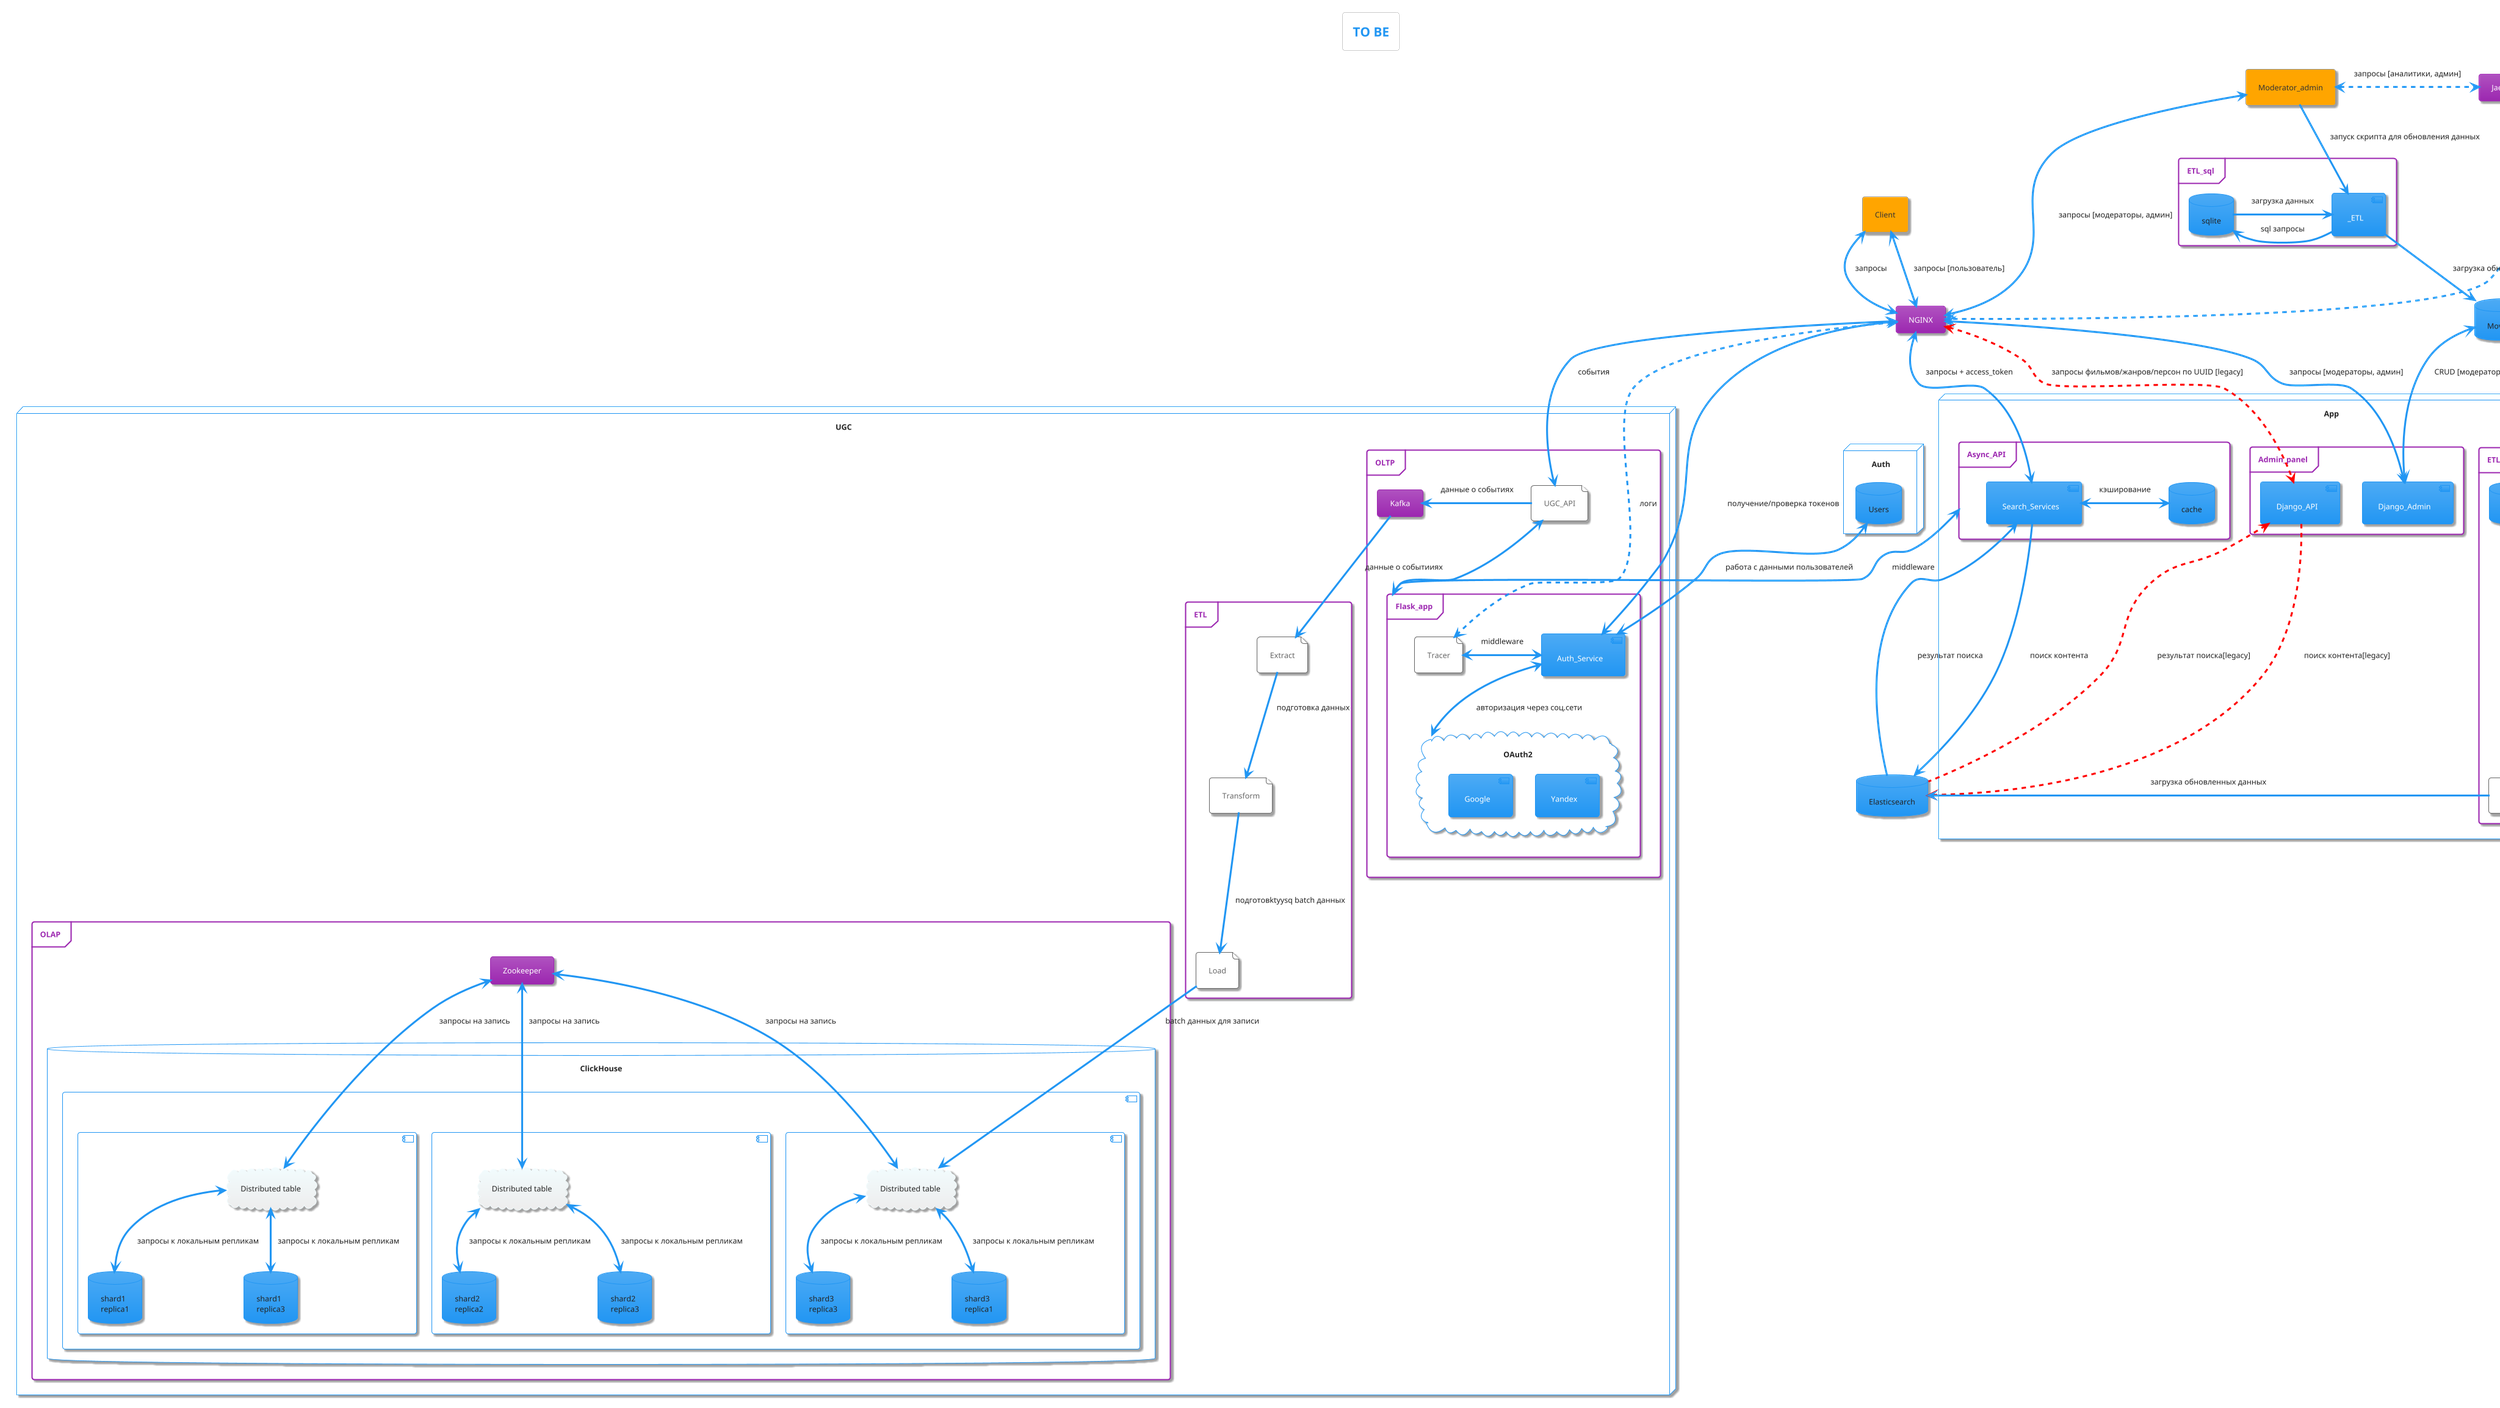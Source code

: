 @startuml to_be
!theme materia
skinparam componentStyle uml2

title TO BE

agent Client
card NGINX

' связи Client/Moderator
Client <-> NGINX: запросы

node UGC {
    frame OLTP {
        file UGC_API as service
        card Kafka

        service -left-> Kafka: данные о событиях
        service <--> Flask_app
    }

    frame ETL as ETL_Kafka_Zookeeper {
        file Extract
        file Load
        file Transform
    }

    frame OLAP {
        card Zookeeper
        database ClickHouse{
            component "cluster 1"{
                component Shard_3 {
                    cloud "Distributed table" as Distributed1_1
                    database "shard1\nreplica1" as replica1_1
                    database "shard1\nreplica3" as replica1_2
                }
                component Shard_2 {
                    cloud "Distributed table" as Distributed1_2
                    database "shard2\nreplica2" as replica2_1
                    database "shard2\nreplica3" as replica2_2
                }

                component Shard_1 {
                    cloud "Distributed table" as Distributed1_3
                    database "shard3\nreplica3" as replica3_1
                    database "shard3\nreplica1" as replica3_2
                }

                '  связи cluster 1
                Distributed1_1 <--> replica1_1: запросы к локальным репликам
                Distributed1_1 <--> replica1_2: запросы к локальным репликам
                Distributed1_2 <--> replica2_1: запросы к локальным репликам
                Distributed1_2 <--> replica2_2: запросы к локальным репликам
                Distributed1_3 <--> replica3_1: запросы к локальным репликам
                Distributed1_3 <--> replica3_2: запросы к локальным репликам


            }

        '  связи Zookeeper - servers
        Zookeeper <--> Distributed1_1: запросы на запись
        Zookeeper <--> Distributed1_2: запросы на запись
        Zookeeper <--> Distributed1_3: запросы на запись
    }
}
}

NGINX <--> service: события
Kafka --> Extract: данные о событииях
Extract --> Transform: подготовка данных
Transform --> Load: подготовktyysq batch данных
Load --> Distributed1_3: batch данных для записи







agent Moderator_admin as Moderator
card Jaeger
database Movies
database Elasticsearch

frame ETL_sql{
    database sqlite
    component _ETL

    sqlite -> _ETL: загрузка данных
    sqlite <- _ETL: sql запросы
}

' связи Client/Moderator
Client <--> NGINX: запросы [пользователь]
Moderator <-> NGINX: запросы [модераторы, админ]
Moderator <.> Jaeger: запросы [аналитики, админ]
Moderator --> _ETL: запуск скрипта для обновления данных
Jaeger <..> NGINX: proxy

_ETL --> Movies: загрузка обновленных данных

node App {
    frame ETL {
        database state
        file Loader
        file Transformer
        file Extractor

        state -> Extractor: проверка состояния
        Loader --> state: обновление состояния
    }

    frame Admin_panel {
        component Django_Admin
        component Django_API
    }

    frame Async_API {
        database cache
        component Search_Services

        Search_Services <-> cache: кэширование
    }
}

node Auth {
    database Users
    frame Flask_app{
        component Auth_Service
        file Tracer
        cloud OAuth2 {
            component Yandex
            component Google
    }

Users <--> Auth_Service: работа с данными пользователей
Auth_Service <--> OAuth2: авторизация через соц.сети
Tracer <-> Auth_Service: middleware
}
}

' связи Admin_panel
NGINX <--> Django_Admin: запросы [модераторы, админ]
NGINX <.[#red].> Django_API: запросы фильмов/жанров/персон по UUID [legacy]
Django_API .[#red].> Elasticsearch: поиск контента[legacy]
Django_API <.[#red]. Elasticsearch: результат поиска[legacy]
Movies <--> Django_Admin: CRUD [модераторы, админ]

' связи ETL
Movies -> Extractor: загрузка данных
Movies <- Extractor: sql запросы
Extractor --> Transformer: сырые данные
Transformer --> Loader: подготовленные данные
Loader -> Elasticsearch: загрузка обновленных данных

' связи Async_API
NGINX <-up-> Search_Services: запросы + access_token
Search_Services -> Elasticsearch: поиск контента
Search_Services <- Elasticsearch: результат поиска

' связи Auth
NGINX <-> Auth_Service: получение/проверка токенов
Async_API <--> Flask_app: middleware
NGINX <..> Tracer: логи

@enduml
